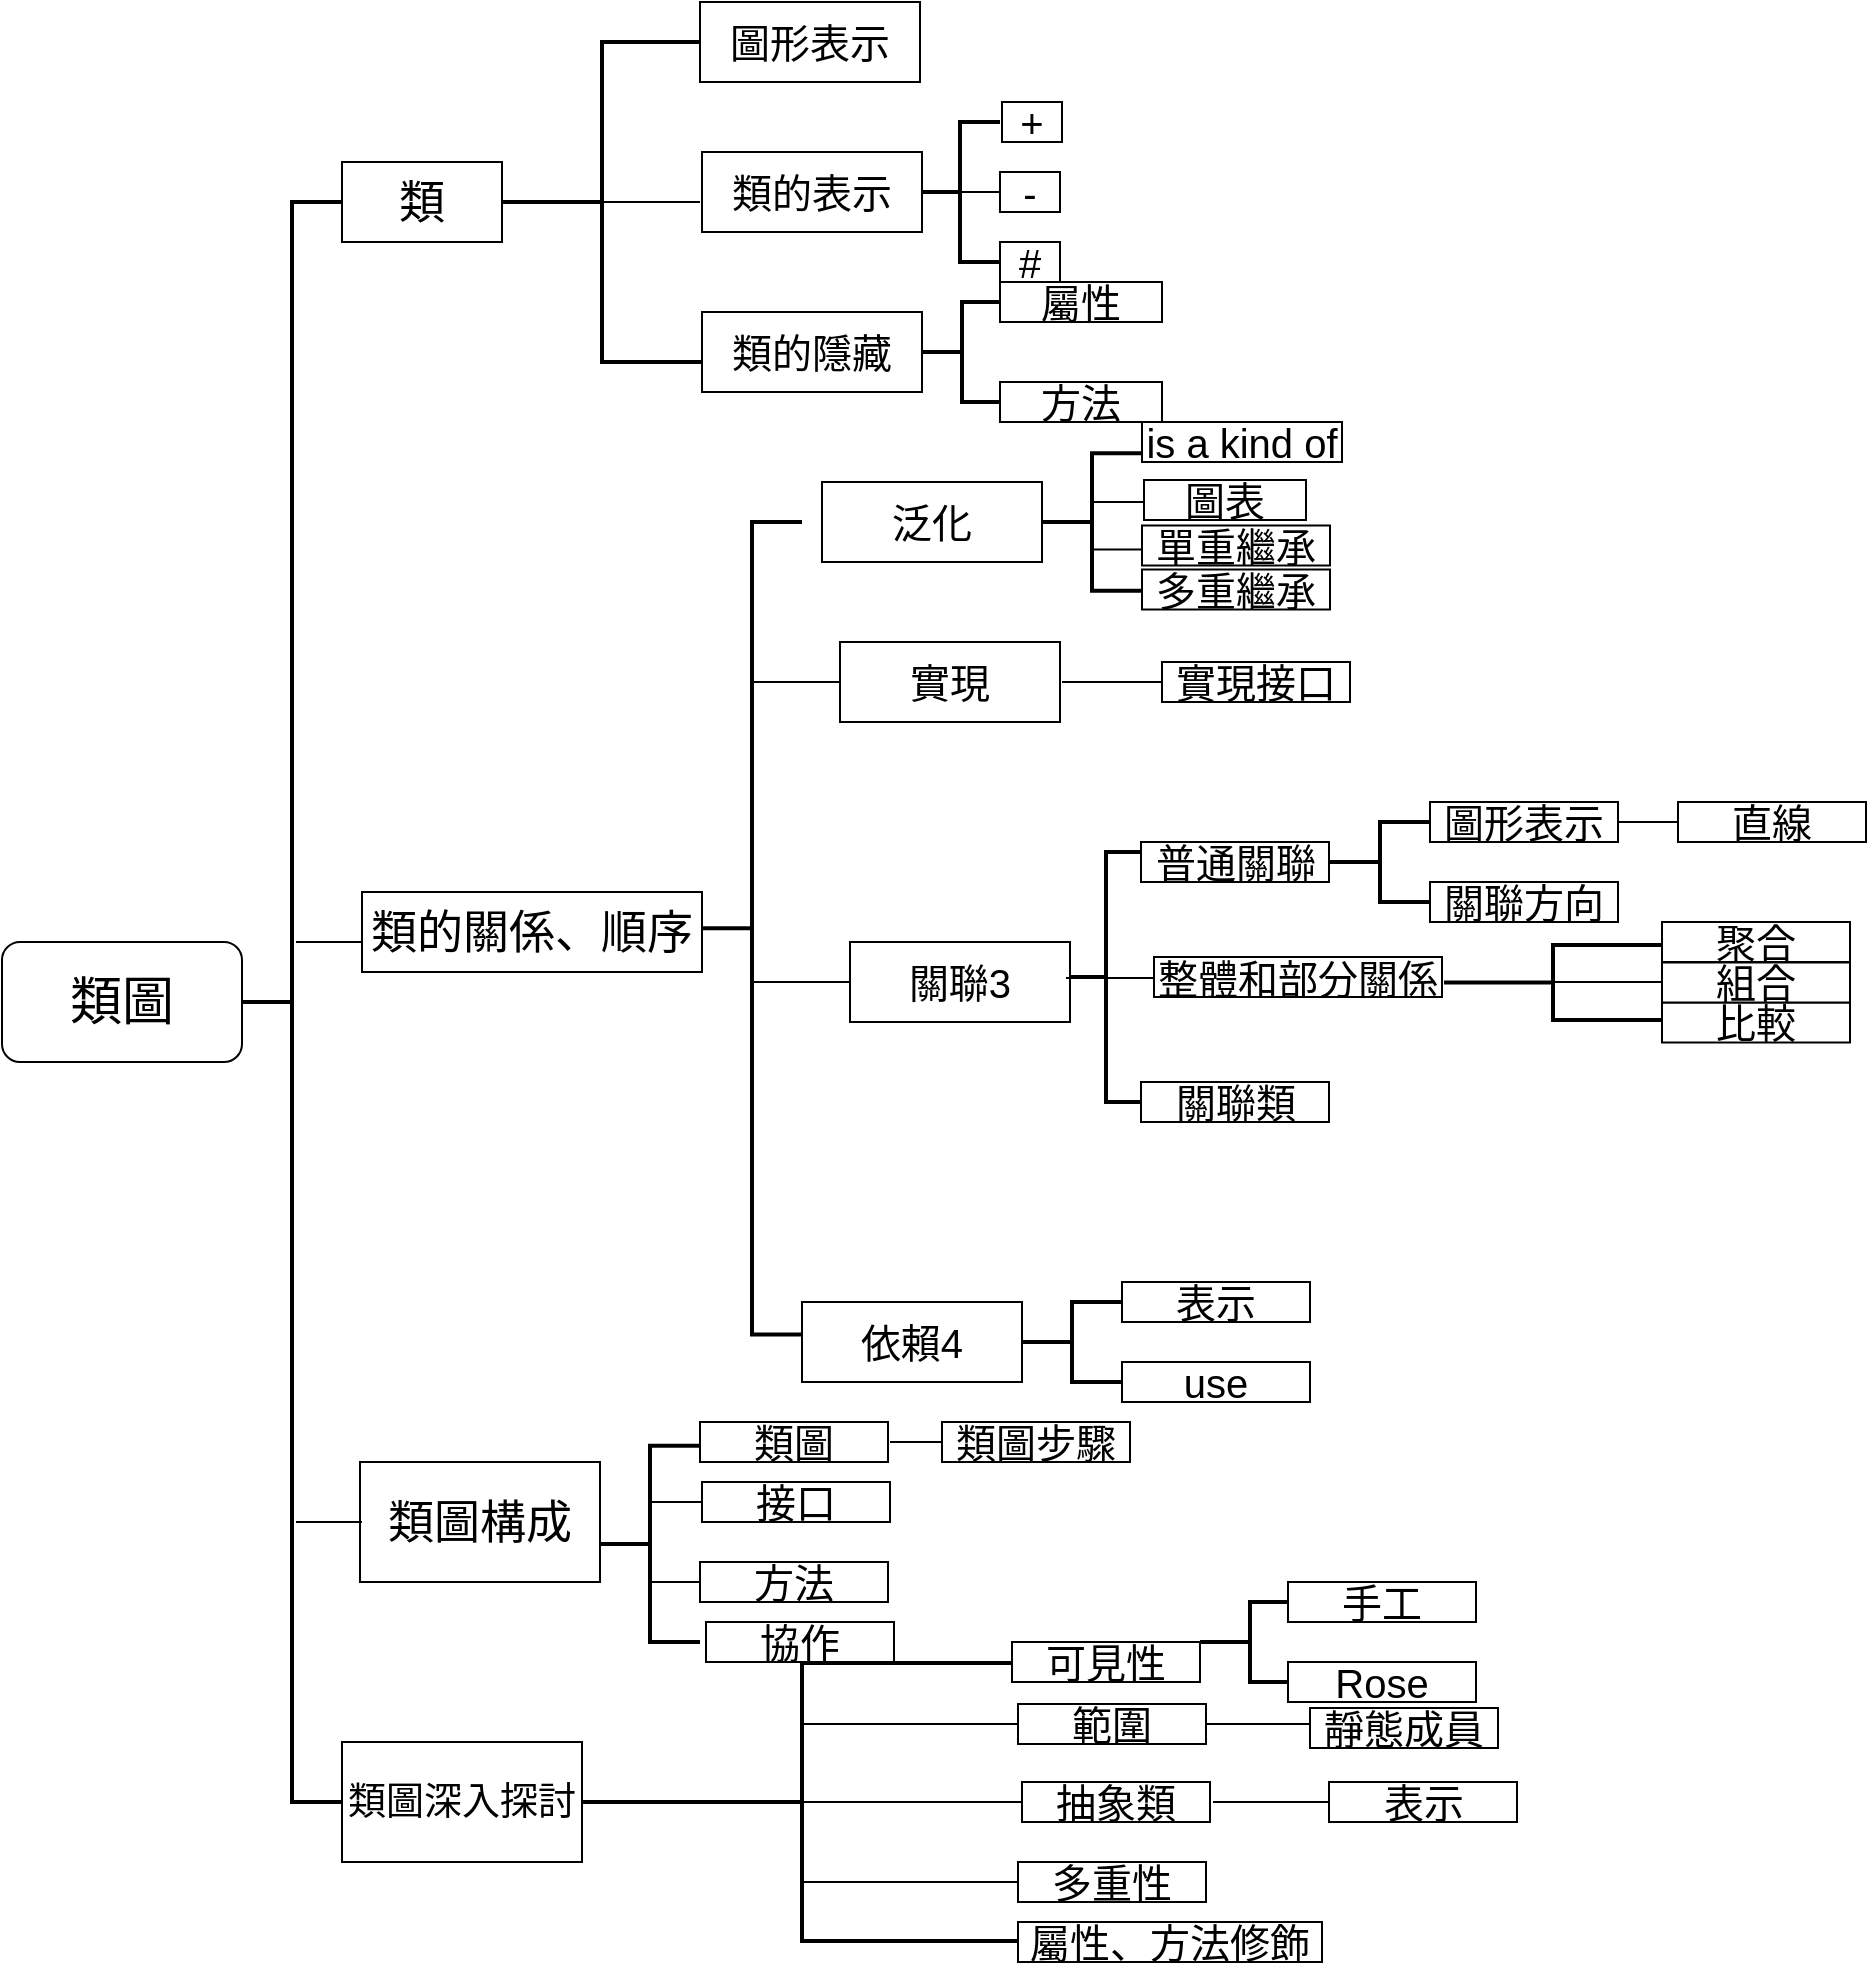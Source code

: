 <mxfile version="22.0.3" type="device">
  <diagram id="C5RBs43oDa-KdzZeNtuy" name="Page-1">
    <mxGraphModel dx="2072" dy="1212" grid="1" gridSize="10" guides="1" tooltips="1" connect="1" arrows="1" fold="1" page="1" pageScale="1" pageWidth="827" pageHeight="1169" math="0" shadow="0">
      <root>
        <mxCell id="WIyWlLk6GJQsqaUBKTNV-0" />
        <mxCell id="WIyWlLk6GJQsqaUBKTNV-1" parent="WIyWlLk6GJQsqaUBKTNV-0" />
        <mxCell id="QdLIedKiF2Z4h_buhTNF-135" value="&lt;font style=&quot;font-size: 26px;&quot;&gt;類圖&lt;/font&gt;" style="rounded=1;whiteSpace=wrap;html=1;" vertex="1" parent="WIyWlLk6GJQsqaUBKTNV-1">
          <mxGeometry x="4" y="610" width="120" height="60" as="geometry" />
        </mxCell>
        <mxCell id="QdLIedKiF2Z4h_buhTNF-136" value="&lt;font style=&quot;font-size: 19px;&quot;&gt;類圖深入探討&lt;/font&gt;" style="rounded=0;whiteSpace=wrap;html=1;" vertex="1" parent="WIyWlLk6GJQsqaUBKTNV-1">
          <mxGeometry x="174" y="1010" width="120" height="60" as="geometry" />
        </mxCell>
        <mxCell id="QdLIedKiF2Z4h_buhTNF-137" value="&lt;font style=&quot;font-size: 23px;&quot;&gt;類&lt;/font&gt;" style="rounded=0;whiteSpace=wrap;html=1;" vertex="1" parent="WIyWlLk6GJQsqaUBKTNV-1">
          <mxGeometry x="174" y="220" width="80" height="40" as="geometry" />
        </mxCell>
        <mxCell id="QdLIedKiF2Z4h_buhTNF-139" value="&lt;font style=&quot;font-size: 23px;&quot;&gt;類圖構成&lt;/font&gt;" style="rounded=0;whiteSpace=wrap;html=1;" vertex="1" parent="WIyWlLk6GJQsqaUBKTNV-1">
          <mxGeometry x="183" y="870" width="120" height="60" as="geometry" />
        </mxCell>
        <mxCell id="QdLIedKiF2Z4h_buhTNF-141" value="" style="strokeWidth=2;html=1;shape=mxgraph.flowchart.annotation_2;align=left;labelPosition=right;pointerEvents=1;" vertex="1" parent="WIyWlLk6GJQsqaUBKTNV-1">
          <mxGeometry x="124" y="240" width="50" height="800" as="geometry" />
        </mxCell>
        <mxCell id="QdLIedKiF2Z4h_buhTNF-149" value="" style="line;strokeWidth=1;rotatable=0;labelPosition=right;align=left;verticalAlign=middle;spacingTop=0;spacingLeft=6;points=[];portConstraint=eastwest;perimeterSpacing=1;" vertex="1" parent="WIyWlLk6GJQsqaUBKTNV-1">
          <mxGeometry x="151" y="600" width="33" height="20" as="geometry" />
        </mxCell>
        <mxCell id="QdLIedKiF2Z4h_buhTNF-150" value="" style="line;strokeWidth=1;rotatable=0;labelPosition=right;align=left;verticalAlign=middle;spacingTop=0;spacingLeft=6;points=[];portConstraint=eastwest;perimeterSpacing=1;" vertex="1" parent="WIyWlLk6GJQsqaUBKTNV-1">
          <mxGeometry x="151" y="890" width="33" height="20" as="geometry" />
        </mxCell>
        <mxCell id="QdLIedKiF2Z4h_buhTNF-151" value="" style="strokeWidth=2;html=1;shape=mxgraph.flowchart.annotation_2;align=left;labelPosition=right;pointerEvents=1;" vertex="1" parent="WIyWlLk6GJQsqaUBKTNV-1">
          <mxGeometry x="254" y="160" width="100" height="160" as="geometry" />
        </mxCell>
        <mxCell id="QdLIedKiF2Z4h_buhTNF-153" value="&lt;font style=&quot;font-size: 20px;&quot;&gt;圖形表示&lt;/font&gt;" style="rounded=0;whiteSpace=wrap;html=1;" vertex="1" parent="WIyWlLk6GJQsqaUBKTNV-1">
          <mxGeometry x="353" y="140" width="110" height="40" as="geometry" />
        </mxCell>
        <mxCell id="QdLIedKiF2Z4h_buhTNF-158" value="" style="line;strokeWidth=1;rotatable=0;labelPosition=right;align=left;verticalAlign=middle;spacingTop=0;spacingLeft=6;points=[];portConstraint=eastwest;perimeterSpacing=1;" vertex="1" parent="WIyWlLk6GJQsqaUBKTNV-1">
          <mxGeometry x="303" y="230" width="50" height="20" as="geometry" />
        </mxCell>
        <mxCell id="QdLIedKiF2Z4h_buhTNF-159" value="" style="strokeWidth=2;html=1;shape=mxgraph.flowchart.annotation_2;align=left;labelPosition=right;pointerEvents=1;" vertex="1" parent="WIyWlLk6GJQsqaUBKTNV-1">
          <mxGeometry x="463" y="200" width="40" height="70" as="geometry" />
        </mxCell>
        <mxCell id="QdLIedKiF2Z4h_buhTNF-160" value="" style="line;strokeWidth=1;rotatable=0;labelPosition=right;align=left;verticalAlign=middle;spacingTop=0;spacingLeft=6;points=[];portConstraint=eastwest;perimeterSpacing=1;" vertex="1" parent="WIyWlLk6GJQsqaUBKTNV-1">
          <mxGeometry x="474" y="225" width="30" height="20" as="geometry" />
        </mxCell>
        <mxCell id="QdLIedKiF2Z4h_buhTNF-161" value="" style="strokeWidth=2;html=1;shape=mxgraph.flowchart.annotation_2;align=left;labelPosition=right;pointerEvents=1;" vertex="1" parent="WIyWlLk6GJQsqaUBKTNV-1">
          <mxGeometry x="464" y="290" width="40" height="50" as="geometry" />
        </mxCell>
        <mxCell id="QdLIedKiF2Z4h_buhTNF-162" value="&lt;span style=&quot;font-size: 20px;&quot;&gt;類的隱藏&lt;/span&gt;" style="rounded=0;whiteSpace=wrap;html=1;" vertex="1" parent="WIyWlLk6GJQsqaUBKTNV-1">
          <mxGeometry x="354" y="295" width="110" height="40" as="geometry" />
        </mxCell>
        <mxCell id="QdLIedKiF2Z4h_buhTNF-163" value="&lt;font style=&quot;font-size: 20px;&quot;&gt;類的表示&lt;/font&gt;" style="rounded=0;whiteSpace=wrap;html=1;" vertex="1" parent="WIyWlLk6GJQsqaUBKTNV-1">
          <mxGeometry x="354" y="215" width="110" height="40" as="geometry" />
        </mxCell>
        <mxCell id="QdLIedKiF2Z4h_buhTNF-164" value="&lt;font style=&quot;font-size: 20px;&quot;&gt;+&lt;/font&gt;" style="rounded=0;whiteSpace=wrap;html=1;" vertex="1" parent="WIyWlLk6GJQsqaUBKTNV-1">
          <mxGeometry x="504" y="190" width="30" height="20" as="geometry" />
        </mxCell>
        <mxCell id="QdLIedKiF2Z4h_buhTNF-167" value="&lt;span style=&quot;font-size: 20px;&quot;&gt;-&lt;/span&gt;" style="rounded=0;whiteSpace=wrap;html=1;" vertex="1" parent="WIyWlLk6GJQsqaUBKTNV-1">
          <mxGeometry x="503" y="225" width="30" height="20" as="geometry" />
        </mxCell>
        <mxCell id="QdLIedKiF2Z4h_buhTNF-168" value="&lt;font style=&quot;font-size: 20px;&quot;&gt;#&lt;/font&gt;" style="rounded=0;whiteSpace=wrap;html=1;" vertex="1" parent="WIyWlLk6GJQsqaUBKTNV-1">
          <mxGeometry x="503" y="260" width="30" height="20" as="geometry" />
        </mxCell>
        <mxCell id="QdLIedKiF2Z4h_buhTNF-170" value="&lt;span style=&quot;font-size: 20px;&quot;&gt;屬性&lt;/span&gt;" style="rounded=0;whiteSpace=wrap;html=1;" vertex="1" parent="WIyWlLk6GJQsqaUBKTNV-1">
          <mxGeometry x="503" y="280" width="81" height="20" as="geometry" />
        </mxCell>
        <mxCell id="QdLIedKiF2Z4h_buhTNF-173" value="&lt;span style=&quot;font-size: 20px;&quot;&gt;方法&lt;/span&gt;" style="rounded=0;whiteSpace=wrap;html=1;" vertex="1" parent="WIyWlLk6GJQsqaUBKTNV-1">
          <mxGeometry x="503" y="330" width="81" height="20" as="geometry" />
        </mxCell>
        <mxCell id="QdLIedKiF2Z4h_buhTNF-174" value="&lt;font style=&quot;font-size: 23px;&quot;&gt;類的關係、順序&lt;/font&gt;" style="rounded=0;whiteSpace=wrap;html=1;" vertex="1" parent="WIyWlLk6GJQsqaUBKTNV-1">
          <mxGeometry x="184" y="585" width="170" height="40" as="geometry" />
        </mxCell>
        <mxCell id="QdLIedKiF2Z4h_buhTNF-175" value="" style="strokeWidth=2;html=1;shape=mxgraph.flowchart.annotation_2;align=left;labelPosition=right;pointerEvents=1;" vertex="1" parent="WIyWlLk6GJQsqaUBKTNV-1">
          <mxGeometry x="354" y="400" width="50" height="406.25" as="geometry" />
        </mxCell>
        <mxCell id="QdLIedKiF2Z4h_buhTNF-177" value="&lt;span style=&quot;font-size: 20px;&quot;&gt;泛化&lt;/span&gt;" style="rounded=0;whiteSpace=wrap;html=1;" vertex="1" parent="WIyWlLk6GJQsqaUBKTNV-1">
          <mxGeometry x="414" y="380" width="110" height="40" as="geometry" />
        </mxCell>
        <mxCell id="QdLIedKiF2Z4h_buhTNF-178" value="" style="line;strokeWidth=1;rotatable=0;labelPosition=right;align=left;verticalAlign=middle;spacingTop=0;spacingLeft=6;points=[];portConstraint=eastwest;perimeterSpacing=1;" vertex="1" parent="WIyWlLk6GJQsqaUBKTNV-1">
          <mxGeometry x="378" y="470" width="50" height="20" as="geometry" />
        </mxCell>
        <mxCell id="QdLIedKiF2Z4h_buhTNF-179" value="" style="line;strokeWidth=1;rotatable=0;labelPosition=right;align=left;verticalAlign=middle;spacingTop=0;spacingLeft=6;points=[];portConstraint=eastwest;perimeterSpacing=1;" vertex="1" parent="WIyWlLk6GJQsqaUBKTNV-1">
          <mxGeometry x="378" y="620" width="50" height="20" as="geometry" />
        </mxCell>
        <mxCell id="QdLIedKiF2Z4h_buhTNF-180" value="&lt;span style=&quot;font-size: 20px;&quot;&gt;依賴4&lt;/span&gt;" style="rounded=0;whiteSpace=wrap;html=1;" vertex="1" parent="WIyWlLk6GJQsqaUBKTNV-1">
          <mxGeometry x="404" y="790" width="110" height="40" as="geometry" />
        </mxCell>
        <mxCell id="QdLIedKiF2Z4h_buhTNF-181" value="&lt;span style=&quot;font-size: 20px;&quot;&gt;關聯3&lt;/span&gt;" style="rounded=0;whiteSpace=wrap;html=1;" vertex="1" parent="WIyWlLk6GJQsqaUBKTNV-1">
          <mxGeometry x="428" y="610" width="110" height="40" as="geometry" />
        </mxCell>
        <mxCell id="QdLIedKiF2Z4h_buhTNF-182" value="&lt;span style=&quot;font-size: 20px;&quot;&gt;實現&lt;/span&gt;" style="rounded=0;whiteSpace=wrap;html=1;" vertex="1" parent="WIyWlLk6GJQsqaUBKTNV-1">
          <mxGeometry x="423" y="460" width="110" height="40" as="geometry" />
        </mxCell>
        <mxCell id="QdLIedKiF2Z4h_buhTNF-183" value="" style="strokeWidth=2;html=1;shape=mxgraph.flowchart.annotation_2;align=left;labelPosition=right;pointerEvents=1;" vertex="1" parent="WIyWlLk6GJQsqaUBKTNV-1">
          <mxGeometry x="524" y="365.62" width="50" height="68.75" as="geometry" />
        </mxCell>
        <mxCell id="QdLIedKiF2Z4h_buhTNF-184" value="" style="line;strokeWidth=1;rotatable=0;labelPosition=right;align=left;verticalAlign=middle;spacingTop=0;spacingLeft=6;points=[];portConstraint=eastwest;perimeterSpacing=1;" vertex="1" parent="WIyWlLk6GJQsqaUBKTNV-1">
          <mxGeometry x="550" y="380" width="30" height="20" as="geometry" />
        </mxCell>
        <mxCell id="QdLIedKiF2Z4h_buhTNF-185" value="" style="line;strokeWidth=1;rotatable=0;labelPosition=right;align=left;verticalAlign=middle;spacingTop=0;spacingLeft=6;points=[];portConstraint=eastwest;perimeterSpacing=1;" vertex="1" parent="WIyWlLk6GJQsqaUBKTNV-1">
          <mxGeometry x="550" y="403.75" width="30" height="20" as="geometry" />
        </mxCell>
        <mxCell id="QdLIedKiF2Z4h_buhTNF-186" value="&lt;span style=&quot;font-size: 20px;&quot;&gt;is a kind of&lt;/span&gt;" style="rounded=0;whiteSpace=wrap;html=1;" vertex="1" parent="WIyWlLk6GJQsqaUBKTNV-1">
          <mxGeometry x="574" y="350" width="100" height="20" as="geometry" />
        </mxCell>
        <mxCell id="QdLIedKiF2Z4h_buhTNF-187" value="&lt;span style=&quot;font-size: 20px;&quot;&gt;圖表&lt;/span&gt;" style="rounded=0;whiteSpace=wrap;html=1;" vertex="1" parent="WIyWlLk6GJQsqaUBKTNV-1">
          <mxGeometry x="575" y="379" width="81" height="20" as="geometry" />
        </mxCell>
        <mxCell id="QdLIedKiF2Z4h_buhTNF-188" value="&lt;span style=&quot;font-size: 20px;&quot;&gt;單重繼承&lt;/span&gt;" style="rounded=0;whiteSpace=wrap;html=1;" vertex="1" parent="WIyWlLk6GJQsqaUBKTNV-1">
          <mxGeometry x="574" y="401.75" width="94" height="20" as="geometry" />
        </mxCell>
        <mxCell id="QdLIedKiF2Z4h_buhTNF-191" value="&lt;span style=&quot;font-size: 20px;&quot;&gt;多重繼承&lt;/span&gt;" style="rounded=0;whiteSpace=wrap;html=1;" vertex="1" parent="WIyWlLk6GJQsqaUBKTNV-1">
          <mxGeometry x="574" y="423.75" width="94" height="20" as="geometry" />
        </mxCell>
        <mxCell id="QdLIedKiF2Z4h_buhTNF-194" value="" style="line;strokeWidth=1;rotatable=0;labelPosition=right;align=left;verticalAlign=middle;spacingTop=0;spacingLeft=6;points=[];portConstraint=eastwest;perimeterSpacing=1;" vertex="1" parent="WIyWlLk6GJQsqaUBKTNV-1">
          <mxGeometry x="534" y="470" width="50" height="20" as="geometry" />
        </mxCell>
        <mxCell id="QdLIedKiF2Z4h_buhTNF-195" value="&lt;span style=&quot;font-size: 20px;&quot;&gt;實現接口&lt;/span&gt;" style="rounded=0;whiteSpace=wrap;html=1;" vertex="1" parent="WIyWlLk6GJQsqaUBKTNV-1">
          <mxGeometry x="584" y="470" width="94" height="20" as="geometry" />
        </mxCell>
        <mxCell id="QdLIedKiF2Z4h_buhTNF-196" value="" style="strokeWidth=2;html=1;shape=mxgraph.flowchart.annotation_2;align=left;labelPosition=right;pointerEvents=1;" vertex="1" parent="WIyWlLk6GJQsqaUBKTNV-1">
          <mxGeometry x="538" y="565" width="36" height="125" as="geometry" />
        </mxCell>
        <mxCell id="QdLIedKiF2Z4h_buhTNF-197" value="" style="line;strokeWidth=1;rotatable=0;labelPosition=right;align=left;verticalAlign=middle;spacingTop=0;spacingLeft=6;points=[];portConstraint=eastwest;perimeterSpacing=1;" vertex="1" parent="WIyWlLk6GJQsqaUBKTNV-1">
          <mxGeometry x="536" y="618" width="50" height="20" as="geometry" />
        </mxCell>
        <mxCell id="QdLIedKiF2Z4h_buhTNF-198" value="&lt;span style=&quot;font-size: 20px;&quot;&gt;圖形表示&lt;/span&gt;" style="rounded=0;whiteSpace=wrap;html=1;" vertex="1" parent="WIyWlLk6GJQsqaUBKTNV-1">
          <mxGeometry x="718" y="540" width="94" height="20" as="geometry" />
        </mxCell>
        <mxCell id="QdLIedKiF2Z4h_buhTNF-199" value="&lt;span style=&quot;font-size: 20px;&quot;&gt;普通關聯&lt;/span&gt;" style="rounded=0;whiteSpace=wrap;html=1;" vertex="1" parent="WIyWlLk6GJQsqaUBKTNV-1">
          <mxGeometry x="573.5" y="560" width="94" height="20" as="geometry" />
        </mxCell>
        <mxCell id="QdLIedKiF2Z4h_buhTNF-200" value="&lt;span style=&quot;font-size: 20px;&quot;&gt;整體和部分關係&lt;/span&gt;" style="rounded=0;whiteSpace=wrap;html=1;" vertex="1" parent="WIyWlLk6GJQsqaUBKTNV-1">
          <mxGeometry x="580" y="617.5" width="144" height="20" as="geometry" />
        </mxCell>
        <mxCell id="QdLIedKiF2Z4h_buhTNF-201" value="&lt;span style=&quot;font-size: 20px;&quot;&gt;關聯類&lt;/span&gt;" style="rounded=0;whiteSpace=wrap;html=1;" vertex="1" parent="WIyWlLk6GJQsqaUBKTNV-1">
          <mxGeometry x="573.5" y="680" width="94" height="20" as="geometry" />
        </mxCell>
        <mxCell id="QdLIedKiF2Z4h_buhTNF-204" value="" style="strokeWidth=2;html=1;shape=mxgraph.flowchart.annotation_2;align=left;labelPosition=right;pointerEvents=1;" vertex="1" parent="WIyWlLk6GJQsqaUBKTNV-1">
          <mxGeometry x="668" y="550" width="50" height="40" as="geometry" />
        </mxCell>
        <mxCell id="QdLIedKiF2Z4h_buhTNF-206" value="&lt;span style=&quot;font-size: 20px;&quot;&gt;關聯方向&lt;/span&gt;" style="rounded=0;whiteSpace=wrap;html=1;" vertex="1" parent="WIyWlLk6GJQsqaUBKTNV-1">
          <mxGeometry x="718" y="580" width="94" height="20" as="geometry" />
        </mxCell>
        <mxCell id="QdLIedKiF2Z4h_buhTNF-207" value="" style="line;strokeWidth=1;rotatable=0;labelPosition=right;align=left;verticalAlign=middle;spacingTop=0;spacingLeft=6;points=[];portConstraint=eastwest;perimeterSpacing=1;" vertex="1" parent="WIyWlLk6GJQsqaUBKTNV-1">
          <mxGeometry x="812" y="535" width="30" height="30" as="geometry" />
        </mxCell>
        <mxCell id="QdLIedKiF2Z4h_buhTNF-208" value="&lt;span style=&quot;font-size: 20px;&quot;&gt;直線&lt;/span&gt;" style="rounded=0;whiteSpace=wrap;html=1;" vertex="1" parent="WIyWlLk6GJQsqaUBKTNV-1">
          <mxGeometry x="842" y="540" width="94" height="20" as="geometry" />
        </mxCell>
        <mxCell id="QdLIedKiF2Z4h_buhTNF-209" value="" style="strokeWidth=2;html=1;shape=mxgraph.flowchart.annotation_2;align=left;labelPosition=right;pointerEvents=1;" vertex="1" parent="WIyWlLk6GJQsqaUBKTNV-1">
          <mxGeometry x="725" y="611.5" width="109" height="37.5" as="geometry" />
        </mxCell>
        <mxCell id="QdLIedKiF2Z4h_buhTNF-210" value="" style="line;strokeWidth=1;rotatable=0;labelPosition=right;align=left;verticalAlign=middle;spacingTop=0;spacingLeft=6;points=[];portConstraint=eastwest;perimeterSpacing=1;" vertex="1" parent="WIyWlLk6GJQsqaUBKTNV-1">
          <mxGeometry x="774" y="615" width="60" height="30" as="geometry" />
        </mxCell>
        <mxCell id="QdLIedKiF2Z4h_buhTNF-212" value="&lt;span style=&quot;font-size: 20px;&quot;&gt;比較&lt;/span&gt;" style="rounded=0;whiteSpace=wrap;html=1;" vertex="1" parent="WIyWlLk6GJQsqaUBKTNV-1">
          <mxGeometry x="834" y="640.25" width="94" height="20" as="geometry" />
        </mxCell>
        <mxCell id="QdLIedKiF2Z4h_buhTNF-213" value="&lt;span style=&quot;font-size: 20px;&quot;&gt;組合&lt;/span&gt;" style="rounded=0;whiteSpace=wrap;html=1;" vertex="1" parent="WIyWlLk6GJQsqaUBKTNV-1">
          <mxGeometry x="834" y="620.25" width="94" height="20" as="geometry" />
        </mxCell>
        <mxCell id="QdLIedKiF2Z4h_buhTNF-214" value="&lt;span style=&quot;font-size: 20px;&quot;&gt;聚合&lt;/span&gt;" style="rounded=0;whiteSpace=wrap;html=1;" vertex="1" parent="WIyWlLk6GJQsqaUBKTNV-1">
          <mxGeometry x="834" y="600" width="94" height="20" as="geometry" />
        </mxCell>
        <mxCell id="QdLIedKiF2Z4h_buhTNF-216" value="" style="strokeWidth=2;html=1;shape=mxgraph.flowchart.annotation_2;align=left;labelPosition=right;pointerEvents=1;" vertex="1" parent="WIyWlLk6GJQsqaUBKTNV-1">
          <mxGeometry x="514" y="790" width="50" height="40" as="geometry" />
        </mxCell>
        <mxCell id="QdLIedKiF2Z4h_buhTNF-217" value="&lt;span style=&quot;font-size: 20px;&quot;&gt;表示&lt;/span&gt;" style="rounded=0;whiteSpace=wrap;html=1;" vertex="1" parent="WIyWlLk6GJQsqaUBKTNV-1">
          <mxGeometry x="564" y="780" width="94" height="20" as="geometry" />
        </mxCell>
        <mxCell id="QdLIedKiF2Z4h_buhTNF-218" value="&lt;span style=&quot;font-size: 20px;&quot;&gt;use&lt;br&gt;&lt;/span&gt;" style="rounded=0;whiteSpace=wrap;html=1;" vertex="1" parent="WIyWlLk6GJQsqaUBKTNV-1">
          <mxGeometry x="564" y="820" width="94" height="20" as="geometry" />
        </mxCell>
        <mxCell id="QdLIedKiF2Z4h_buhTNF-219" value="" style="strokeWidth=2;html=1;shape=mxgraph.flowchart.annotation_2;align=left;labelPosition=right;pointerEvents=1;" vertex="1" parent="WIyWlLk6GJQsqaUBKTNV-1">
          <mxGeometry x="303" y="861.88" width="50" height="98.12" as="geometry" />
        </mxCell>
        <mxCell id="QdLIedKiF2Z4h_buhTNF-222" value="" style="line;strokeWidth=1;rotatable=0;labelPosition=right;align=left;verticalAlign=middle;spacingTop=0;spacingLeft=6;points=[];portConstraint=eastwest;perimeterSpacing=1;" vertex="1" parent="WIyWlLk6GJQsqaUBKTNV-1">
          <mxGeometry x="328" y="880" width="26" height="20" as="geometry" />
        </mxCell>
        <mxCell id="QdLIedKiF2Z4h_buhTNF-223" value="" style="line;strokeWidth=1;rotatable=0;labelPosition=right;align=left;verticalAlign=middle;spacingTop=0;spacingLeft=6;points=[];portConstraint=eastwest;perimeterSpacing=1;" vertex="1" parent="WIyWlLk6GJQsqaUBKTNV-1">
          <mxGeometry x="328" y="920" width="26" height="20" as="geometry" />
        </mxCell>
        <mxCell id="QdLIedKiF2Z4h_buhTNF-225" value="&lt;span style=&quot;font-size: 20px;&quot;&gt;類圖&lt;br&gt;&lt;/span&gt;" style="rounded=0;whiteSpace=wrap;html=1;" vertex="1" parent="WIyWlLk6GJQsqaUBKTNV-1">
          <mxGeometry x="353" y="850" width="94" height="20" as="geometry" />
        </mxCell>
        <mxCell id="QdLIedKiF2Z4h_buhTNF-226" value="&lt;span style=&quot;font-size: 20px;&quot;&gt;協作&lt;br&gt;&lt;/span&gt;" style="rounded=0;whiteSpace=wrap;html=1;" vertex="1" parent="WIyWlLk6GJQsqaUBKTNV-1">
          <mxGeometry x="356" y="950" width="94" height="20" as="geometry" />
        </mxCell>
        <mxCell id="QdLIedKiF2Z4h_buhTNF-227" value="&lt;span style=&quot;font-size: 20px;&quot;&gt;方法&lt;br&gt;&lt;/span&gt;" style="rounded=0;whiteSpace=wrap;html=1;" vertex="1" parent="WIyWlLk6GJQsqaUBKTNV-1">
          <mxGeometry x="353" y="920" width="94" height="20" as="geometry" />
        </mxCell>
        <mxCell id="QdLIedKiF2Z4h_buhTNF-228" value="&lt;span style=&quot;font-size: 20px;&quot;&gt;接口&lt;br&gt;&lt;/span&gt;" style="rounded=0;whiteSpace=wrap;html=1;" vertex="1" parent="WIyWlLk6GJQsqaUBKTNV-1">
          <mxGeometry x="354" y="880" width="94" height="20" as="geometry" />
        </mxCell>
        <mxCell id="QdLIedKiF2Z4h_buhTNF-231" value="" style="line;strokeWidth=1;rotatable=0;labelPosition=right;align=left;verticalAlign=middle;spacingTop=0;spacingLeft=6;points=[];portConstraint=eastwest;perimeterSpacing=1;" vertex="1" parent="WIyWlLk6GJQsqaUBKTNV-1">
          <mxGeometry x="448" y="850" width="26" height="20" as="geometry" />
        </mxCell>
        <mxCell id="QdLIedKiF2Z4h_buhTNF-232" value="&lt;span style=&quot;font-size: 20px;&quot;&gt;類圖步驟&lt;br&gt;&lt;/span&gt;" style="rounded=0;whiteSpace=wrap;html=1;" vertex="1" parent="WIyWlLk6GJQsqaUBKTNV-1">
          <mxGeometry x="474" y="850" width="94" height="20" as="geometry" />
        </mxCell>
        <mxCell id="QdLIedKiF2Z4h_buhTNF-233" value="" style="strokeWidth=2;html=1;shape=mxgraph.flowchart.annotation_2;align=left;labelPosition=right;pointerEvents=1;" vertex="1" parent="WIyWlLk6GJQsqaUBKTNV-1">
          <mxGeometry x="294" y="970.47" width="220" height="139.06" as="geometry" />
        </mxCell>
        <mxCell id="QdLIedKiF2Z4h_buhTNF-234" value="" style="line;strokeWidth=1;rotatable=0;labelPosition=right;align=left;verticalAlign=middle;spacingTop=0;spacingLeft=6;points=[];portConstraint=eastwest;perimeterSpacing=1;" vertex="1" parent="WIyWlLk6GJQsqaUBKTNV-1">
          <mxGeometry x="404" y="991" width="110" height="20" as="geometry" />
        </mxCell>
        <mxCell id="QdLIedKiF2Z4h_buhTNF-235" value="" style="line;strokeWidth=1;rotatable=0;labelPosition=right;align=left;verticalAlign=middle;spacingTop=0;spacingLeft=6;points=[];portConstraint=eastwest;perimeterSpacing=1;" vertex="1" parent="WIyWlLk6GJQsqaUBKTNV-1">
          <mxGeometry x="404" y="1030" width="110" height="20" as="geometry" />
        </mxCell>
        <mxCell id="QdLIedKiF2Z4h_buhTNF-236" value="" style="line;strokeWidth=1;rotatable=0;labelPosition=right;align=left;verticalAlign=middle;spacingTop=0;spacingLeft=6;points=[];portConstraint=eastwest;perimeterSpacing=1;" vertex="1" parent="WIyWlLk6GJQsqaUBKTNV-1">
          <mxGeometry x="404" y="1070" width="110" height="20" as="geometry" />
        </mxCell>
        <mxCell id="QdLIedKiF2Z4h_buhTNF-238" value="&lt;span style=&quot;font-size: 20px;&quot;&gt;可見性&lt;br&gt;&lt;/span&gt;" style="rounded=0;whiteSpace=wrap;html=1;" vertex="1" parent="WIyWlLk6GJQsqaUBKTNV-1">
          <mxGeometry x="509" y="960" width="94" height="20" as="geometry" />
        </mxCell>
        <mxCell id="QdLIedKiF2Z4h_buhTNF-239" value="&lt;span style=&quot;font-size: 20px;&quot;&gt;範圍&lt;br&gt;&lt;/span&gt;" style="rounded=0;whiteSpace=wrap;html=1;" vertex="1" parent="WIyWlLk6GJQsqaUBKTNV-1">
          <mxGeometry x="512" y="991" width="94" height="20" as="geometry" />
        </mxCell>
        <mxCell id="QdLIedKiF2Z4h_buhTNF-240" value="&lt;span style=&quot;font-size: 20px;&quot;&gt;抽象類&lt;br&gt;&lt;/span&gt;" style="rounded=0;whiteSpace=wrap;html=1;" vertex="1" parent="WIyWlLk6GJQsqaUBKTNV-1">
          <mxGeometry x="514" y="1030" width="94" height="20" as="geometry" />
        </mxCell>
        <mxCell id="QdLIedKiF2Z4h_buhTNF-241" value="&lt;span style=&quot;font-size: 20px;&quot;&gt;多重性&lt;br&gt;&lt;/span&gt;" style="rounded=0;whiteSpace=wrap;html=1;" vertex="1" parent="WIyWlLk6GJQsqaUBKTNV-1">
          <mxGeometry x="512" y="1070" width="94" height="20" as="geometry" />
        </mxCell>
        <mxCell id="QdLIedKiF2Z4h_buhTNF-242" value="&lt;span style=&quot;font-size: 20px;&quot;&gt;屬性、方法修飾&lt;br&gt;&lt;/span&gt;" style="rounded=0;whiteSpace=wrap;html=1;" vertex="1" parent="WIyWlLk6GJQsqaUBKTNV-1">
          <mxGeometry x="512" y="1100" width="152" height="20" as="geometry" />
        </mxCell>
        <mxCell id="QdLIedKiF2Z4h_buhTNF-243" value="" style="strokeWidth=2;html=1;shape=mxgraph.flowchart.annotation_2;align=left;labelPosition=right;pointerEvents=1;" vertex="1" parent="WIyWlLk6GJQsqaUBKTNV-1">
          <mxGeometry x="603" y="940" width="50" height="40" as="geometry" />
        </mxCell>
        <mxCell id="QdLIedKiF2Z4h_buhTNF-244" value="" style="line;strokeWidth=1;rotatable=0;labelPosition=right;align=left;verticalAlign=middle;spacingTop=0;spacingLeft=6;points=[];portConstraint=eastwest;perimeterSpacing=1;" vertex="1" parent="WIyWlLk6GJQsqaUBKTNV-1">
          <mxGeometry x="606" y="991" width="58" height="20" as="geometry" />
        </mxCell>
        <mxCell id="QdLIedKiF2Z4h_buhTNF-245" value="&lt;span style=&quot;font-size: 20px;&quot;&gt;手工&lt;/span&gt;" style="rounded=0;whiteSpace=wrap;html=1;" vertex="1" parent="WIyWlLk6GJQsqaUBKTNV-1">
          <mxGeometry x="647" y="930" width="94" height="20" as="geometry" />
        </mxCell>
        <mxCell id="QdLIedKiF2Z4h_buhTNF-246" value="&lt;span style=&quot;font-size: 20px;&quot;&gt;Rose&lt;/span&gt;" style="rounded=0;whiteSpace=wrap;html=1;" vertex="1" parent="WIyWlLk6GJQsqaUBKTNV-1">
          <mxGeometry x="647" y="970" width="94" height="20" as="geometry" />
        </mxCell>
        <mxCell id="QdLIedKiF2Z4h_buhTNF-247" value="&lt;span style=&quot;font-size: 20px;&quot;&gt;靜態成員&lt;/span&gt;" style="rounded=0;whiteSpace=wrap;html=1;" vertex="1" parent="WIyWlLk6GJQsqaUBKTNV-1">
          <mxGeometry x="658" y="993" width="94" height="20" as="geometry" />
        </mxCell>
        <mxCell id="QdLIedKiF2Z4h_buhTNF-251" value="" style="line;strokeWidth=1;rotatable=0;labelPosition=right;align=left;verticalAlign=middle;spacingTop=0;spacingLeft=6;points=[];portConstraint=eastwest;perimeterSpacing=1;" vertex="1" parent="WIyWlLk6GJQsqaUBKTNV-1">
          <mxGeometry x="609.5" y="1030" width="58" height="20" as="geometry" />
        </mxCell>
        <mxCell id="QdLIedKiF2Z4h_buhTNF-252" value="&lt;span style=&quot;font-size: 20px;&quot;&gt;表示&lt;/span&gt;" style="rounded=0;whiteSpace=wrap;html=1;" vertex="1" parent="WIyWlLk6GJQsqaUBKTNV-1">
          <mxGeometry x="667.5" y="1030" width="94" height="20" as="geometry" />
        </mxCell>
      </root>
    </mxGraphModel>
  </diagram>
</mxfile>
